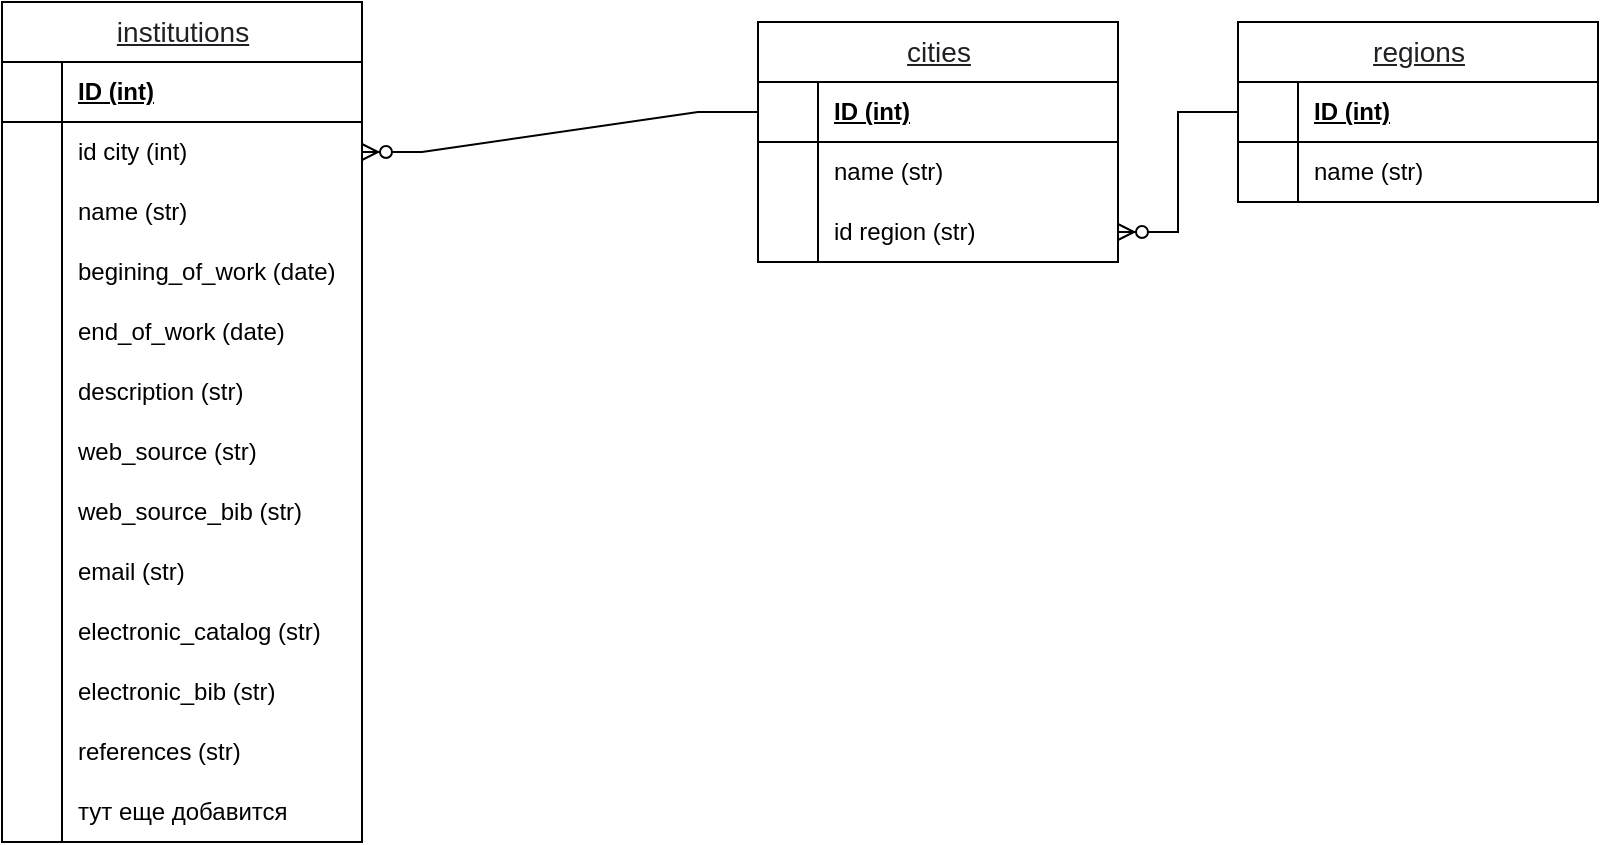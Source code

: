 <mxfile version="24.6.4" type="github">
  <diagram name="Страница — 1" id="eRfc2zM0RvY-p0mb0GW9">
    <mxGraphModel dx="1434" dy="1949" grid="1" gridSize="10" guides="1" tooltips="1" connect="1" arrows="1" fold="1" page="1" pageScale="1" pageWidth="827" pageHeight="1169" math="0" shadow="0">
      <root>
        <mxCell id="0" />
        <mxCell id="1" parent="0" />
        <mxCell id="vjTbwFofLOvI6zGAaXNj-1" value="&lt;span style=&quot;color: rgb(32, 33, 36); font-family: arial, sans-serif; font-size: 14px; font-weight: 400; text-align: start; text-wrap: wrap; background-color: rgb(255, 255, 255); text-decoration-line: underline;&quot;&gt;institutions&lt;/span&gt;" style="shape=table;startSize=30;container=1;collapsible=1;childLayout=tableLayout;fixedRows=1;rowLines=0;fontStyle=1;align=center;resizeLast=1;html=1;swimlaneLine=1;" vertex="1" parent="1">
          <mxGeometry x="62" y="-80" width="180" height="420" as="geometry">
            <mxRectangle x="380" y="100" width="100" height="30" as="alternateBounds" />
          </mxGeometry>
        </mxCell>
        <mxCell id="vjTbwFofLOvI6zGAaXNj-2" value="" style="shape=tableRow;horizontal=0;startSize=0;swimlaneHead=0;swimlaneBody=0;fillColor=none;collapsible=0;dropTarget=0;points=[[0,0.5],[1,0.5]];portConstraint=eastwest;top=0;left=0;right=0;bottom=1;" vertex="1" parent="vjTbwFofLOvI6zGAaXNj-1">
          <mxGeometry y="30" width="180" height="30" as="geometry" />
        </mxCell>
        <mxCell id="vjTbwFofLOvI6zGAaXNj-3" value="" style="shape=partialRectangle;connectable=0;fillColor=none;top=0;left=0;bottom=0;right=0;fontStyle=1;overflow=hidden;whiteSpace=wrap;html=1;" vertex="1" parent="vjTbwFofLOvI6zGAaXNj-2">
          <mxGeometry width="30" height="30" as="geometry">
            <mxRectangle width="30" height="30" as="alternateBounds" />
          </mxGeometry>
        </mxCell>
        <mxCell id="vjTbwFofLOvI6zGAaXNj-4" value="ID (int)" style="shape=partialRectangle;connectable=0;fillColor=none;top=0;left=0;bottom=0;right=0;align=left;spacingLeft=6;fontStyle=5;overflow=hidden;whiteSpace=wrap;html=1;" vertex="1" parent="vjTbwFofLOvI6zGAaXNj-2">
          <mxGeometry x="30" width="150" height="30" as="geometry">
            <mxRectangle width="150" height="30" as="alternateBounds" />
          </mxGeometry>
        </mxCell>
        <mxCell id="vjTbwFofLOvI6zGAaXNj-5" value="" style="shape=tableRow;horizontal=0;startSize=0;swimlaneHead=0;swimlaneBody=0;fillColor=none;collapsible=0;dropTarget=0;points=[[0,0.5],[1,0.5]];portConstraint=eastwest;top=0;left=0;right=0;bottom=0;" vertex="1" parent="vjTbwFofLOvI6zGAaXNj-1">
          <mxGeometry y="60" width="180" height="30" as="geometry" />
        </mxCell>
        <mxCell id="vjTbwFofLOvI6zGAaXNj-6" value="" style="shape=partialRectangle;connectable=0;fillColor=none;top=0;left=0;bottom=0;right=0;editable=1;overflow=hidden;whiteSpace=wrap;html=1;" vertex="1" parent="vjTbwFofLOvI6zGAaXNj-5">
          <mxGeometry width="30" height="30" as="geometry">
            <mxRectangle width="30" height="30" as="alternateBounds" />
          </mxGeometry>
        </mxCell>
        <mxCell id="vjTbwFofLOvI6zGAaXNj-7" value="id city (int)" style="shape=partialRectangle;connectable=0;fillColor=none;top=0;left=0;bottom=0;right=0;align=left;spacingLeft=6;overflow=hidden;whiteSpace=wrap;html=1;strokeColor=default;" vertex="1" parent="vjTbwFofLOvI6zGAaXNj-5">
          <mxGeometry x="30" width="150" height="30" as="geometry">
            <mxRectangle width="150" height="30" as="alternateBounds" />
          </mxGeometry>
        </mxCell>
        <mxCell id="vjTbwFofLOvI6zGAaXNj-8" value="" style="shape=tableRow;horizontal=0;startSize=0;swimlaneHead=0;swimlaneBody=0;fillColor=none;collapsible=0;dropTarget=0;points=[[0,0.5],[1,0.5]];portConstraint=eastwest;top=0;left=0;right=0;bottom=0;" vertex="1" parent="vjTbwFofLOvI6zGAaXNj-1">
          <mxGeometry y="90" width="180" height="30" as="geometry" />
        </mxCell>
        <mxCell id="vjTbwFofLOvI6zGAaXNj-9" value="" style="shape=partialRectangle;connectable=0;fillColor=none;top=0;left=0;bottom=0;right=0;editable=1;overflow=hidden;whiteSpace=wrap;html=1;" vertex="1" parent="vjTbwFofLOvI6zGAaXNj-8">
          <mxGeometry width="30" height="30" as="geometry">
            <mxRectangle width="30" height="30" as="alternateBounds" />
          </mxGeometry>
        </mxCell>
        <mxCell id="vjTbwFofLOvI6zGAaXNj-10" value="name (str)" style="shape=partialRectangle;connectable=0;fillColor=none;top=0;left=0;bottom=0;right=0;align=left;spacingLeft=6;overflow=hidden;whiteSpace=wrap;html=1;" vertex="1" parent="vjTbwFofLOvI6zGAaXNj-8">
          <mxGeometry x="30" width="150" height="30" as="geometry">
            <mxRectangle width="150" height="30" as="alternateBounds" />
          </mxGeometry>
        </mxCell>
        <mxCell id="vjTbwFofLOvI6zGAaXNj-11" value="" style="shape=tableRow;horizontal=0;startSize=0;swimlaneHead=0;swimlaneBody=0;fillColor=none;collapsible=0;dropTarget=0;points=[[0,0.5],[1,0.5]];portConstraint=eastwest;top=0;left=0;right=0;bottom=0;" vertex="1" parent="vjTbwFofLOvI6zGAaXNj-1">
          <mxGeometry y="120" width="180" height="30" as="geometry" />
        </mxCell>
        <mxCell id="vjTbwFofLOvI6zGAaXNj-12" value="" style="shape=partialRectangle;connectable=0;fillColor=none;top=0;left=0;bottom=0;right=0;editable=1;overflow=hidden;whiteSpace=wrap;html=1;" vertex="1" parent="vjTbwFofLOvI6zGAaXNj-11">
          <mxGeometry width="30" height="30" as="geometry">
            <mxRectangle width="30" height="30" as="alternateBounds" />
          </mxGeometry>
        </mxCell>
        <mxCell id="vjTbwFofLOvI6zGAaXNj-13" value="begining_of_work (date)" style="shape=partialRectangle;connectable=0;fillColor=none;top=0;left=0;bottom=0;right=0;align=left;spacingLeft=6;overflow=hidden;whiteSpace=wrap;html=1;" vertex="1" parent="vjTbwFofLOvI6zGAaXNj-11">
          <mxGeometry x="30" width="150" height="30" as="geometry">
            <mxRectangle width="150" height="30" as="alternateBounds" />
          </mxGeometry>
        </mxCell>
        <mxCell id="vjTbwFofLOvI6zGAaXNj-14" value="" style="shape=tableRow;horizontal=0;startSize=0;swimlaneHead=0;swimlaneBody=0;fillColor=none;collapsible=0;dropTarget=0;points=[[0,0.5],[1,0.5]];portConstraint=eastwest;top=0;left=0;right=0;bottom=0;" vertex="1" parent="vjTbwFofLOvI6zGAaXNj-1">
          <mxGeometry y="150" width="180" height="30" as="geometry" />
        </mxCell>
        <mxCell id="vjTbwFofLOvI6zGAaXNj-15" value="" style="shape=partialRectangle;connectable=0;fillColor=none;top=0;left=0;bottom=0;right=0;editable=1;overflow=hidden;whiteSpace=wrap;html=1;" vertex="1" parent="vjTbwFofLOvI6zGAaXNj-14">
          <mxGeometry width="30" height="30" as="geometry">
            <mxRectangle width="30" height="30" as="alternateBounds" />
          </mxGeometry>
        </mxCell>
        <mxCell id="vjTbwFofLOvI6zGAaXNj-16" value="end_of_work (date)" style="shape=partialRectangle;connectable=0;fillColor=none;top=0;left=0;bottom=0;right=0;align=left;spacingLeft=6;overflow=hidden;whiteSpace=wrap;html=1;" vertex="1" parent="vjTbwFofLOvI6zGAaXNj-14">
          <mxGeometry x="30" width="150" height="30" as="geometry">
            <mxRectangle width="150" height="30" as="alternateBounds" />
          </mxGeometry>
        </mxCell>
        <mxCell id="vjTbwFofLOvI6zGAaXNj-17" value="" style="shape=tableRow;horizontal=0;startSize=0;swimlaneHead=0;swimlaneBody=0;fillColor=none;collapsible=0;dropTarget=0;points=[[0,0.5],[1,0.5]];portConstraint=eastwest;top=0;left=0;right=0;bottom=0;" vertex="1" parent="vjTbwFofLOvI6zGAaXNj-1">
          <mxGeometry y="180" width="180" height="30" as="geometry" />
        </mxCell>
        <mxCell id="vjTbwFofLOvI6zGAaXNj-18" value="" style="shape=partialRectangle;connectable=0;fillColor=none;top=0;left=0;bottom=0;right=0;editable=1;overflow=hidden;whiteSpace=wrap;html=1;" vertex="1" parent="vjTbwFofLOvI6zGAaXNj-17">
          <mxGeometry width="30" height="30" as="geometry">
            <mxRectangle width="30" height="30" as="alternateBounds" />
          </mxGeometry>
        </mxCell>
        <mxCell id="vjTbwFofLOvI6zGAaXNj-19" value="description (str)" style="shape=partialRectangle;connectable=0;fillColor=none;top=0;left=0;bottom=0;right=0;align=left;spacingLeft=6;overflow=hidden;whiteSpace=wrap;html=1;" vertex="1" parent="vjTbwFofLOvI6zGAaXNj-17">
          <mxGeometry x="30" width="150" height="30" as="geometry">
            <mxRectangle width="150" height="30" as="alternateBounds" />
          </mxGeometry>
        </mxCell>
        <mxCell id="vjTbwFofLOvI6zGAaXNj-20" value="" style="shape=tableRow;horizontal=0;startSize=0;swimlaneHead=0;swimlaneBody=0;fillColor=none;collapsible=0;dropTarget=0;points=[[0,0.5],[1,0.5]];portConstraint=eastwest;top=0;left=0;right=0;bottom=0;" vertex="1" parent="vjTbwFofLOvI6zGAaXNj-1">
          <mxGeometry y="210" width="180" height="30" as="geometry" />
        </mxCell>
        <mxCell id="vjTbwFofLOvI6zGAaXNj-21" value="" style="shape=partialRectangle;connectable=0;fillColor=none;top=0;left=0;bottom=0;right=0;editable=1;overflow=hidden;whiteSpace=wrap;html=1;" vertex="1" parent="vjTbwFofLOvI6zGAaXNj-20">
          <mxGeometry width="30" height="30" as="geometry">
            <mxRectangle width="30" height="30" as="alternateBounds" />
          </mxGeometry>
        </mxCell>
        <mxCell id="vjTbwFofLOvI6zGAaXNj-22" value="web_source (str)" style="shape=partialRectangle;connectable=0;fillColor=none;top=0;left=0;bottom=0;right=0;align=left;spacingLeft=6;overflow=hidden;whiteSpace=wrap;html=1;" vertex="1" parent="vjTbwFofLOvI6zGAaXNj-20">
          <mxGeometry x="30" width="150" height="30" as="geometry">
            <mxRectangle width="150" height="30" as="alternateBounds" />
          </mxGeometry>
        </mxCell>
        <mxCell id="vjTbwFofLOvI6zGAaXNj-23" value="" style="shape=tableRow;horizontal=0;startSize=0;swimlaneHead=0;swimlaneBody=0;fillColor=none;collapsible=0;dropTarget=0;points=[[0,0.5],[1,0.5]];portConstraint=eastwest;top=0;left=0;right=0;bottom=0;" vertex="1" parent="vjTbwFofLOvI6zGAaXNj-1">
          <mxGeometry y="240" width="180" height="30" as="geometry" />
        </mxCell>
        <mxCell id="vjTbwFofLOvI6zGAaXNj-24" value="" style="shape=partialRectangle;connectable=0;fillColor=none;top=0;left=0;bottom=0;right=0;editable=1;overflow=hidden;whiteSpace=wrap;html=1;" vertex="1" parent="vjTbwFofLOvI6zGAaXNj-23">
          <mxGeometry width="30" height="30" as="geometry">
            <mxRectangle width="30" height="30" as="alternateBounds" />
          </mxGeometry>
        </mxCell>
        <mxCell id="vjTbwFofLOvI6zGAaXNj-25" value="web_source_bib (str)" style="shape=partialRectangle;connectable=0;fillColor=none;top=0;left=0;bottom=0;right=0;align=left;spacingLeft=6;overflow=hidden;whiteSpace=wrap;html=1;" vertex="1" parent="vjTbwFofLOvI6zGAaXNj-23">
          <mxGeometry x="30" width="150" height="30" as="geometry">
            <mxRectangle width="150" height="30" as="alternateBounds" />
          </mxGeometry>
        </mxCell>
        <mxCell id="vjTbwFofLOvI6zGAaXNj-26" value="" style="shape=tableRow;horizontal=0;startSize=0;swimlaneHead=0;swimlaneBody=0;fillColor=none;collapsible=0;dropTarget=0;points=[[0,0.5],[1,0.5]];portConstraint=eastwest;top=0;left=0;right=0;bottom=0;" vertex="1" parent="vjTbwFofLOvI6zGAaXNj-1">
          <mxGeometry y="270" width="180" height="30" as="geometry" />
        </mxCell>
        <mxCell id="vjTbwFofLOvI6zGAaXNj-27" value="" style="shape=partialRectangle;connectable=0;fillColor=none;top=0;left=0;bottom=0;right=0;editable=1;overflow=hidden;whiteSpace=wrap;html=1;" vertex="1" parent="vjTbwFofLOvI6zGAaXNj-26">
          <mxGeometry width="30" height="30" as="geometry">
            <mxRectangle width="30" height="30" as="alternateBounds" />
          </mxGeometry>
        </mxCell>
        <mxCell id="vjTbwFofLOvI6zGAaXNj-28" value="email (str)" style="shape=partialRectangle;connectable=0;fillColor=none;top=0;left=0;bottom=0;right=0;align=left;spacingLeft=6;overflow=hidden;whiteSpace=wrap;html=1;" vertex="1" parent="vjTbwFofLOvI6zGAaXNj-26">
          <mxGeometry x="30" width="150" height="30" as="geometry">
            <mxRectangle width="150" height="30" as="alternateBounds" />
          </mxGeometry>
        </mxCell>
        <mxCell id="vjTbwFofLOvI6zGAaXNj-29" value="" style="shape=tableRow;horizontal=0;startSize=0;swimlaneHead=0;swimlaneBody=0;fillColor=none;collapsible=0;dropTarget=0;points=[[0,0.5],[1,0.5]];portConstraint=eastwest;top=0;left=0;right=0;bottom=0;" vertex="1" parent="vjTbwFofLOvI6zGAaXNj-1">
          <mxGeometry y="300" width="180" height="30" as="geometry" />
        </mxCell>
        <mxCell id="vjTbwFofLOvI6zGAaXNj-30" value="" style="shape=partialRectangle;connectable=0;fillColor=none;top=0;left=0;bottom=0;right=0;editable=1;overflow=hidden;whiteSpace=wrap;html=1;" vertex="1" parent="vjTbwFofLOvI6zGAaXNj-29">
          <mxGeometry width="30" height="30" as="geometry">
            <mxRectangle width="30" height="30" as="alternateBounds" />
          </mxGeometry>
        </mxCell>
        <mxCell id="vjTbwFofLOvI6zGAaXNj-31" value="electronic_catalog (str)" style="shape=partialRectangle;connectable=0;fillColor=none;top=0;left=0;bottom=0;right=0;align=left;spacingLeft=6;overflow=hidden;whiteSpace=wrap;html=1;" vertex="1" parent="vjTbwFofLOvI6zGAaXNj-29">
          <mxGeometry x="30" width="150" height="30" as="geometry">
            <mxRectangle width="150" height="30" as="alternateBounds" />
          </mxGeometry>
        </mxCell>
        <mxCell id="vjTbwFofLOvI6zGAaXNj-32" value="" style="shape=tableRow;horizontal=0;startSize=0;swimlaneHead=0;swimlaneBody=0;fillColor=none;collapsible=0;dropTarget=0;points=[[0,0.5],[1,0.5]];portConstraint=eastwest;top=0;left=0;right=0;bottom=0;" vertex="1" parent="vjTbwFofLOvI6zGAaXNj-1">
          <mxGeometry y="330" width="180" height="30" as="geometry" />
        </mxCell>
        <mxCell id="vjTbwFofLOvI6zGAaXNj-33" value="" style="shape=partialRectangle;connectable=0;fillColor=none;top=0;left=0;bottom=0;right=0;editable=1;overflow=hidden;whiteSpace=wrap;html=1;" vertex="1" parent="vjTbwFofLOvI6zGAaXNj-32">
          <mxGeometry width="30" height="30" as="geometry">
            <mxRectangle width="30" height="30" as="alternateBounds" />
          </mxGeometry>
        </mxCell>
        <mxCell id="vjTbwFofLOvI6zGAaXNj-34" value="electronic_bib (str)" style="shape=partialRectangle;connectable=0;fillColor=none;top=0;left=0;bottom=0;right=0;align=left;spacingLeft=6;overflow=hidden;whiteSpace=wrap;html=1;" vertex="1" parent="vjTbwFofLOvI6zGAaXNj-32">
          <mxGeometry x="30" width="150" height="30" as="geometry">
            <mxRectangle width="150" height="30" as="alternateBounds" />
          </mxGeometry>
        </mxCell>
        <mxCell id="vjTbwFofLOvI6zGAaXNj-35" value="" style="shape=tableRow;horizontal=0;startSize=0;swimlaneHead=0;swimlaneBody=0;fillColor=none;collapsible=0;dropTarget=0;points=[[0,0.5],[1,0.5]];portConstraint=eastwest;top=0;left=0;right=0;bottom=0;" vertex="1" parent="vjTbwFofLOvI6zGAaXNj-1">
          <mxGeometry y="360" width="180" height="30" as="geometry" />
        </mxCell>
        <mxCell id="vjTbwFofLOvI6zGAaXNj-36" value="" style="shape=partialRectangle;connectable=0;fillColor=none;top=0;left=0;bottom=0;right=0;editable=1;overflow=hidden;whiteSpace=wrap;html=1;" vertex="1" parent="vjTbwFofLOvI6zGAaXNj-35">
          <mxGeometry width="30" height="30" as="geometry">
            <mxRectangle width="30" height="30" as="alternateBounds" />
          </mxGeometry>
        </mxCell>
        <mxCell id="vjTbwFofLOvI6zGAaXNj-37" value="references (str)" style="shape=partialRectangle;connectable=0;fillColor=none;top=0;left=0;bottom=0;right=0;align=left;spacingLeft=6;overflow=hidden;whiteSpace=wrap;html=1;" vertex="1" parent="vjTbwFofLOvI6zGAaXNj-35">
          <mxGeometry x="30" width="150" height="30" as="geometry">
            <mxRectangle width="150" height="30" as="alternateBounds" />
          </mxGeometry>
        </mxCell>
        <mxCell id="vjTbwFofLOvI6zGAaXNj-38" value="" style="shape=tableRow;horizontal=0;startSize=0;swimlaneHead=0;swimlaneBody=0;fillColor=none;collapsible=0;dropTarget=0;points=[[0,0.5],[1,0.5]];portConstraint=eastwest;top=0;left=0;right=0;bottom=0;" vertex="1" parent="vjTbwFofLOvI6zGAaXNj-1">
          <mxGeometry y="390" width="180" height="30" as="geometry" />
        </mxCell>
        <mxCell id="vjTbwFofLOvI6zGAaXNj-39" value="" style="shape=partialRectangle;connectable=0;fillColor=none;top=0;left=0;bottom=0;right=0;editable=1;overflow=hidden;whiteSpace=wrap;html=1;" vertex="1" parent="vjTbwFofLOvI6zGAaXNj-38">
          <mxGeometry width="30" height="30" as="geometry">
            <mxRectangle width="30" height="30" as="alternateBounds" />
          </mxGeometry>
        </mxCell>
        <mxCell id="vjTbwFofLOvI6zGAaXNj-40" value="тут еще добавится&amp;nbsp;" style="shape=partialRectangle;connectable=0;fillColor=none;top=0;left=0;bottom=0;right=0;align=left;spacingLeft=6;overflow=hidden;whiteSpace=wrap;html=1;" vertex="1" parent="vjTbwFofLOvI6zGAaXNj-38">
          <mxGeometry x="30" width="150" height="30" as="geometry">
            <mxRectangle width="150" height="30" as="alternateBounds" />
          </mxGeometry>
        </mxCell>
        <mxCell id="vjTbwFofLOvI6zGAaXNj-41" value="&lt;div style=&quot;text-align: start;&quot;&gt;&lt;font face=&quot;arial, sans-serif&quot; color=&quot;#202124&quot;&gt;&lt;span style=&quot;font-size: 14px; font-weight: 400; text-wrap: wrap; background-color: rgb(255, 255, 255);&quot;&gt;&lt;u&gt;cities&lt;/u&gt;&lt;/span&gt;&lt;/font&gt;&lt;/div&gt;" style="shape=table;startSize=30;container=1;collapsible=1;childLayout=tableLayout;fixedRows=1;rowLines=0;fontStyle=1;align=center;resizeLast=1;html=1;swimlaneLine=1;" vertex="1" parent="1">
          <mxGeometry x="440" y="-70" width="180" height="120" as="geometry">
            <mxRectangle x="380" y="100" width="100" height="30" as="alternateBounds" />
          </mxGeometry>
        </mxCell>
        <mxCell id="vjTbwFofLOvI6zGAaXNj-42" value="" style="shape=tableRow;horizontal=0;startSize=0;swimlaneHead=0;swimlaneBody=0;fillColor=none;collapsible=0;dropTarget=0;points=[[0,0.5],[1,0.5]];portConstraint=eastwest;top=0;left=0;right=0;bottom=1;" vertex="1" parent="vjTbwFofLOvI6zGAaXNj-41">
          <mxGeometry y="30" width="180" height="30" as="geometry" />
        </mxCell>
        <mxCell id="vjTbwFofLOvI6zGAaXNj-43" value="" style="shape=partialRectangle;connectable=0;fillColor=none;top=0;left=0;bottom=0;right=0;fontStyle=1;overflow=hidden;whiteSpace=wrap;html=1;" vertex="1" parent="vjTbwFofLOvI6zGAaXNj-42">
          <mxGeometry width="30" height="30" as="geometry">
            <mxRectangle width="30" height="30" as="alternateBounds" />
          </mxGeometry>
        </mxCell>
        <mxCell id="vjTbwFofLOvI6zGAaXNj-44" value="ID (int)" style="shape=partialRectangle;connectable=0;fillColor=none;top=0;left=0;bottom=0;right=0;align=left;spacingLeft=6;fontStyle=5;overflow=hidden;whiteSpace=wrap;html=1;" vertex="1" parent="vjTbwFofLOvI6zGAaXNj-42">
          <mxGeometry x="30" width="150" height="30" as="geometry">
            <mxRectangle width="150" height="30" as="alternateBounds" />
          </mxGeometry>
        </mxCell>
        <mxCell id="vjTbwFofLOvI6zGAaXNj-45" value="" style="shape=tableRow;horizontal=0;startSize=0;swimlaneHead=0;swimlaneBody=0;fillColor=none;collapsible=0;dropTarget=0;points=[[0,0.5],[1,0.5]];portConstraint=eastwest;top=0;left=0;right=0;bottom=0;" vertex="1" parent="vjTbwFofLOvI6zGAaXNj-41">
          <mxGeometry y="60" width="180" height="30" as="geometry" />
        </mxCell>
        <mxCell id="vjTbwFofLOvI6zGAaXNj-46" value="" style="shape=partialRectangle;connectable=0;fillColor=none;top=0;left=0;bottom=0;right=0;editable=1;overflow=hidden;whiteSpace=wrap;html=1;" vertex="1" parent="vjTbwFofLOvI6zGAaXNj-45">
          <mxGeometry width="30" height="30" as="geometry">
            <mxRectangle width="30" height="30" as="alternateBounds" />
          </mxGeometry>
        </mxCell>
        <mxCell id="vjTbwFofLOvI6zGAaXNj-47" value="name (str)" style="shape=partialRectangle;connectable=0;fillColor=none;top=0;left=0;bottom=0;right=0;align=left;spacingLeft=6;overflow=hidden;whiteSpace=wrap;html=1;strokeColor=default;" vertex="1" parent="vjTbwFofLOvI6zGAaXNj-45">
          <mxGeometry x="30" width="150" height="30" as="geometry">
            <mxRectangle width="150" height="30" as="alternateBounds" />
          </mxGeometry>
        </mxCell>
        <mxCell id="vjTbwFofLOvI6zGAaXNj-48" value="" style="shape=tableRow;horizontal=0;startSize=0;swimlaneHead=0;swimlaneBody=0;fillColor=none;collapsible=0;dropTarget=0;points=[[0,0.5],[1,0.5]];portConstraint=eastwest;top=0;left=0;right=0;bottom=0;" vertex="1" parent="vjTbwFofLOvI6zGAaXNj-41">
          <mxGeometry y="90" width="180" height="30" as="geometry" />
        </mxCell>
        <mxCell id="vjTbwFofLOvI6zGAaXNj-49" value="" style="shape=partialRectangle;connectable=0;fillColor=none;top=0;left=0;bottom=0;right=0;editable=1;overflow=hidden;whiteSpace=wrap;html=1;" vertex="1" parent="vjTbwFofLOvI6zGAaXNj-48">
          <mxGeometry width="30" height="30" as="geometry">
            <mxRectangle width="30" height="30" as="alternateBounds" />
          </mxGeometry>
        </mxCell>
        <mxCell id="vjTbwFofLOvI6zGAaXNj-50" value="id region (str)" style="shape=partialRectangle;connectable=0;fillColor=none;top=0;left=0;bottom=0;right=0;align=left;spacingLeft=6;overflow=hidden;whiteSpace=wrap;html=1;" vertex="1" parent="vjTbwFofLOvI6zGAaXNj-48">
          <mxGeometry x="30" width="150" height="30" as="geometry">
            <mxRectangle width="150" height="30" as="alternateBounds" />
          </mxGeometry>
        </mxCell>
        <mxCell id="vjTbwFofLOvI6zGAaXNj-51" value="&lt;div style=&quot;text-align: start;&quot;&gt;&lt;font face=&quot;arial, sans-serif&quot; color=&quot;#202124&quot;&gt;&lt;span style=&quot;font-size: 14px; font-weight: 400; text-wrap: wrap; background-color: rgb(255, 255, 255);&quot;&gt;&lt;u&gt;regions&lt;/u&gt;&lt;/span&gt;&lt;/font&gt;&lt;/div&gt;" style="shape=table;startSize=30;container=1;collapsible=1;childLayout=tableLayout;fixedRows=1;rowLines=0;fontStyle=1;align=center;resizeLast=1;html=1;swimlaneLine=1;" vertex="1" parent="1">
          <mxGeometry x="680" y="-70" width="180" height="90" as="geometry">
            <mxRectangle x="380" y="100" width="100" height="30" as="alternateBounds" />
          </mxGeometry>
        </mxCell>
        <mxCell id="vjTbwFofLOvI6zGAaXNj-52" value="" style="shape=tableRow;horizontal=0;startSize=0;swimlaneHead=0;swimlaneBody=0;fillColor=none;collapsible=0;dropTarget=0;points=[[0,0.5],[1,0.5]];portConstraint=eastwest;top=0;left=0;right=0;bottom=1;" vertex="1" parent="vjTbwFofLOvI6zGAaXNj-51">
          <mxGeometry y="30" width="180" height="30" as="geometry" />
        </mxCell>
        <mxCell id="vjTbwFofLOvI6zGAaXNj-53" value="" style="shape=partialRectangle;connectable=0;fillColor=none;top=0;left=0;bottom=0;right=0;fontStyle=1;overflow=hidden;whiteSpace=wrap;html=1;" vertex="1" parent="vjTbwFofLOvI6zGAaXNj-52">
          <mxGeometry width="30" height="30" as="geometry">
            <mxRectangle width="30" height="30" as="alternateBounds" />
          </mxGeometry>
        </mxCell>
        <mxCell id="vjTbwFofLOvI6zGAaXNj-54" value="ID (int)" style="shape=partialRectangle;connectable=0;fillColor=none;top=0;left=0;bottom=0;right=0;align=left;spacingLeft=6;fontStyle=5;overflow=hidden;whiteSpace=wrap;html=1;" vertex="1" parent="vjTbwFofLOvI6zGAaXNj-52">
          <mxGeometry x="30" width="150" height="30" as="geometry">
            <mxRectangle width="150" height="30" as="alternateBounds" />
          </mxGeometry>
        </mxCell>
        <mxCell id="vjTbwFofLOvI6zGAaXNj-55" value="" style="shape=tableRow;horizontal=0;startSize=0;swimlaneHead=0;swimlaneBody=0;fillColor=none;collapsible=0;dropTarget=0;points=[[0,0.5],[1,0.5]];portConstraint=eastwest;top=0;left=0;right=0;bottom=0;" vertex="1" parent="vjTbwFofLOvI6zGAaXNj-51">
          <mxGeometry y="60" width="180" height="30" as="geometry" />
        </mxCell>
        <mxCell id="vjTbwFofLOvI6zGAaXNj-56" value="" style="shape=partialRectangle;connectable=0;fillColor=none;top=0;left=0;bottom=0;right=0;editable=1;overflow=hidden;whiteSpace=wrap;html=1;" vertex="1" parent="vjTbwFofLOvI6zGAaXNj-55">
          <mxGeometry width="30" height="30" as="geometry">
            <mxRectangle width="30" height="30" as="alternateBounds" />
          </mxGeometry>
        </mxCell>
        <mxCell id="vjTbwFofLOvI6zGAaXNj-57" value="name (str)" style="shape=partialRectangle;connectable=0;fillColor=none;top=0;left=0;bottom=0;right=0;align=left;spacingLeft=6;overflow=hidden;whiteSpace=wrap;html=1;strokeColor=default;" vertex="1" parent="vjTbwFofLOvI6zGAaXNj-55">
          <mxGeometry x="30" width="150" height="30" as="geometry">
            <mxRectangle width="150" height="30" as="alternateBounds" />
          </mxGeometry>
        </mxCell>
        <mxCell id="vjTbwFofLOvI6zGAaXNj-58" style="edgeStyle=entityRelationEdgeStyle;rounded=0;orthogonalLoop=1;jettySize=auto;html=1;exitX=0;exitY=0.5;exitDx=0;exitDy=0;entryX=1;entryY=0.5;entryDx=0;entryDy=0;fontSize=12;endArrow=ERzeroToMany;endFill=1;" edge="1" parent="1" source="vjTbwFofLOvI6zGAaXNj-42" target="vjTbwFofLOvI6zGAaXNj-5">
          <mxGeometry relative="1" as="geometry" />
        </mxCell>
        <mxCell id="vjTbwFofLOvI6zGAaXNj-59" value="" style="edgeStyle=entityRelationEdgeStyle;fontSize=12;html=1;endArrow=ERzeroToMany;endFill=1;rounded=0;entryX=1;entryY=0.5;entryDx=0;entryDy=0;exitX=0;exitY=0.5;exitDx=0;exitDy=0;" edge="1" parent="1" source="vjTbwFofLOvI6zGAaXNj-52" target="vjTbwFofLOvI6zGAaXNj-48">
          <mxGeometry width="100" height="100" relative="1" as="geometry">
            <mxPoint x="620" y="70" as="sourcePoint" />
            <mxPoint x="720" y="-30" as="targetPoint" />
          </mxGeometry>
        </mxCell>
      </root>
    </mxGraphModel>
  </diagram>
</mxfile>
